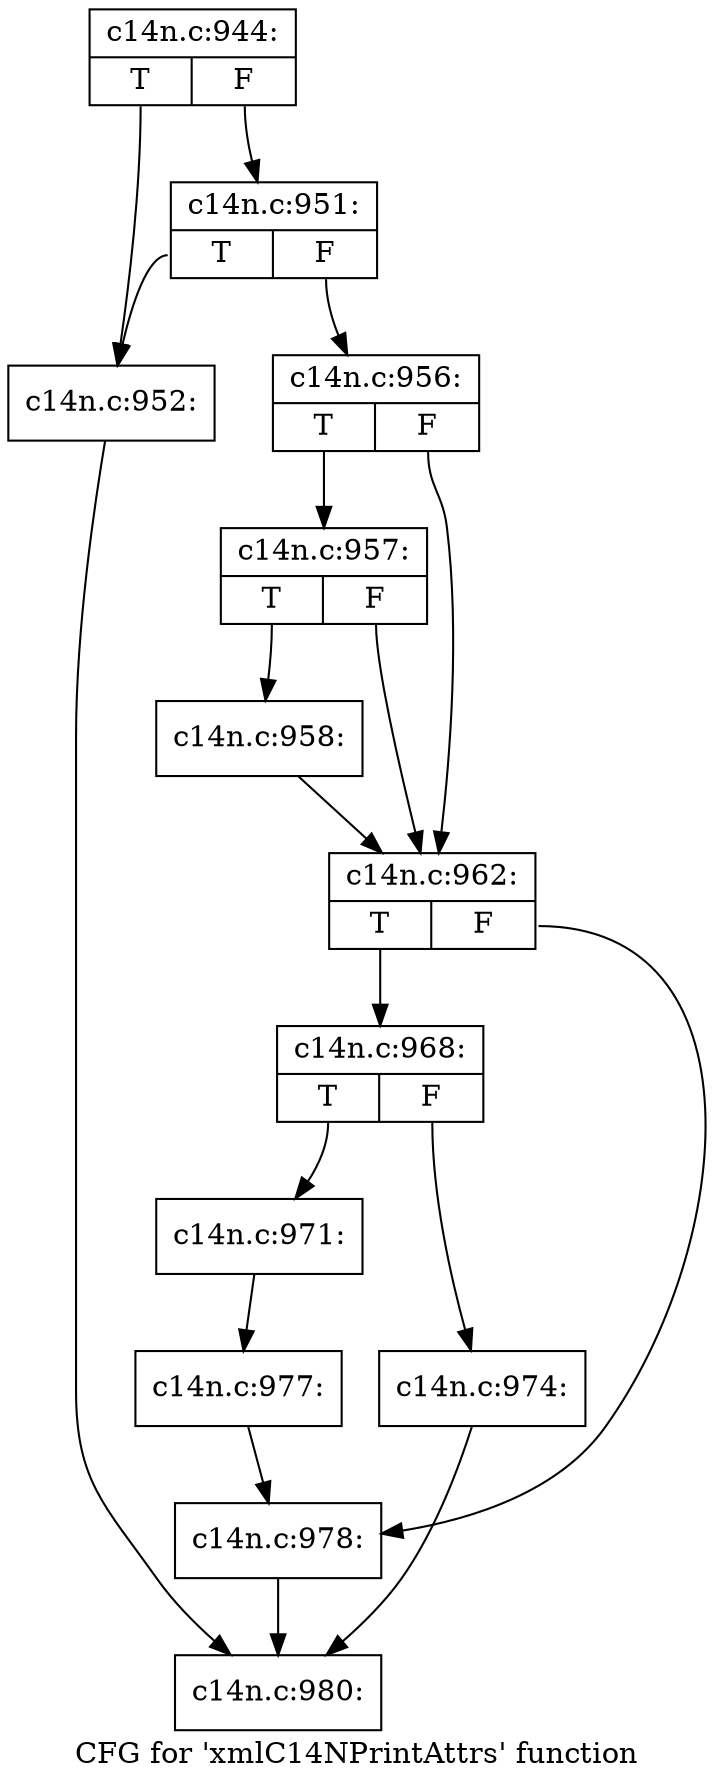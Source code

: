 digraph "CFG for 'xmlC14NPrintAttrs' function" {
	label="CFG for 'xmlC14NPrintAttrs' function";

	Node0x55fe83c70120 [shape=record,label="{c14n.c:944:|{<s0>T|<s1>F}}"];
	Node0x55fe83c70120:s0 -> Node0x55fe83c7d590;
	Node0x55fe83c70120:s1 -> Node0x55fe83c7d630;
	Node0x55fe83c7d630 [shape=record,label="{c14n.c:951:|{<s0>T|<s1>F}}"];
	Node0x55fe83c7d630:s0 -> Node0x55fe83c7d590;
	Node0x55fe83c7d630:s1 -> Node0x55fe83c7d5e0;
	Node0x55fe83c7d590 [shape=record,label="{c14n.c:952:}"];
	Node0x55fe83c7d590 -> Node0x55fe83c70170;
	Node0x55fe83c7d5e0 [shape=record,label="{c14n.c:956:|{<s0>T|<s1>F}}"];
	Node0x55fe83c7d5e0:s0 -> Node0x55fe83c7e270;
	Node0x55fe83c7d5e0:s1 -> Node0x55fe83c7e220;
	Node0x55fe83c7e270 [shape=record,label="{c14n.c:957:|{<s0>T|<s1>F}}"];
	Node0x55fe83c7e270:s0 -> Node0x55fe83c7e1d0;
	Node0x55fe83c7e270:s1 -> Node0x55fe83c7e220;
	Node0x55fe83c7e1d0 [shape=record,label="{c14n.c:958:}"];
	Node0x55fe83c7e1d0 -> Node0x55fe83c7e220;
	Node0x55fe83c7e220 [shape=record,label="{c14n.c:962:|{<s0>T|<s1>F}}"];
	Node0x55fe83c7e220:s0 -> Node0x55fe83c80310;
	Node0x55fe83c7e220:s1 -> Node0x55fe83c80360;
	Node0x55fe83c80310 [shape=record,label="{c14n.c:968:|{<s0>T|<s1>F}}"];
	Node0x55fe83c80310:s0 -> Node0x55fe83c80a80;
	Node0x55fe83c80310:s1 -> Node0x55fe83c80b20;
	Node0x55fe83c80a80 [shape=record,label="{c14n.c:971:}"];
	Node0x55fe83c80a80 -> Node0x55fe83c80ad0;
	Node0x55fe83c80b20 [shape=record,label="{c14n.c:974:}"];
	Node0x55fe83c80b20 -> Node0x55fe83c70170;
	Node0x55fe83c80ad0 [shape=record,label="{c14n.c:977:}"];
	Node0x55fe83c80ad0 -> Node0x55fe83c80360;
	Node0x55fe83c80360 [shape=record,label="{c14n.c:978:}"];
	Node0x55fe83c80360 -> Node0x55fe83c70170;
	Node0x55fe83c70170 [shape=record,label="{c14n.c:980:}"];
}
